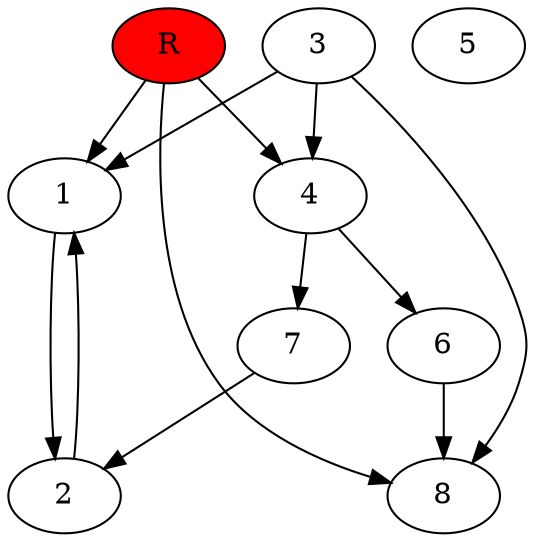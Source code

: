 digraph prb17376 {
	1
	2
	3
	4
	5
	6
	7
	8
	R [fillcolor="#ff0000" style=filled]
	1 -> 2
	2 -> 1
	3 -> 1
	3 -> 4
	3 -> 8
	4 -> 6
	4 -> 7
	6 -> 8
	7 -> 2
	R -> 1
	R -> 4
	R -> 8
}
